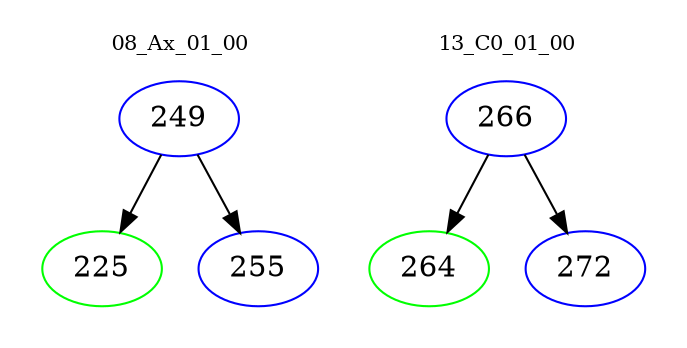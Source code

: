 digraph{
subgraph cluster_0 {
color = white
label = "08_Ax_01_00";
fontsize=10;
T0_249 [label="249", color="blue"]
T0_249 -> T0_225 [color="black"]
T0_225 [label="225", color="green"]
T0_249 -> T0_255 [color="black"]
T0_255 [label="255", color="blue"]
}
subgraph cluster_1 {
color = white
label = "13_C0_01_00";
fontsize=10;
T1_266 [label="266", color="blue"]
T1_266 -> T1_264 [color="black"]
T1_264 [label="264", color="green"]
T1_266 -> T1_272 [color="black"]
T1_272 [label="272", color="blue"]
}
}
